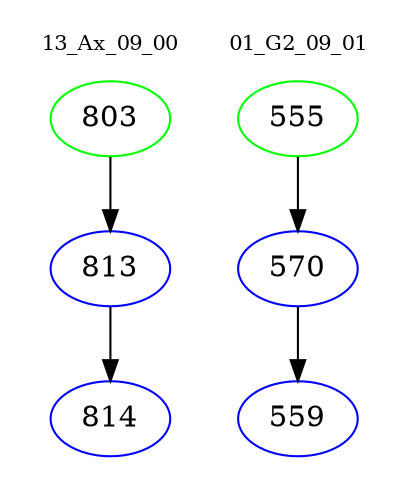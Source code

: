 digraph{
subgraph cluster_0 {
color = white
label = "13_Ax_09_00";
fontsize=10;
T0_803 [label="803", color="green"]
T0_803 -> T0_813 [color="black"]
T0_813 [label="813", color="blue"]
T0_813 -> T0_814 [color="black"]
T0_814 [label="814", color="blue"]
}
subgraph cluster_1 {
color = white
label = "01_G2_09_01";
fontsize=10;
T1_555 [label="555", color="green"]
T1_555 -> T1_570 [color="black"]
T1_570 [label="570", color="blue"]
T1_570 -> T1_559 [color="black"]
T1_559 [label="559", color="blue"]
}
}
